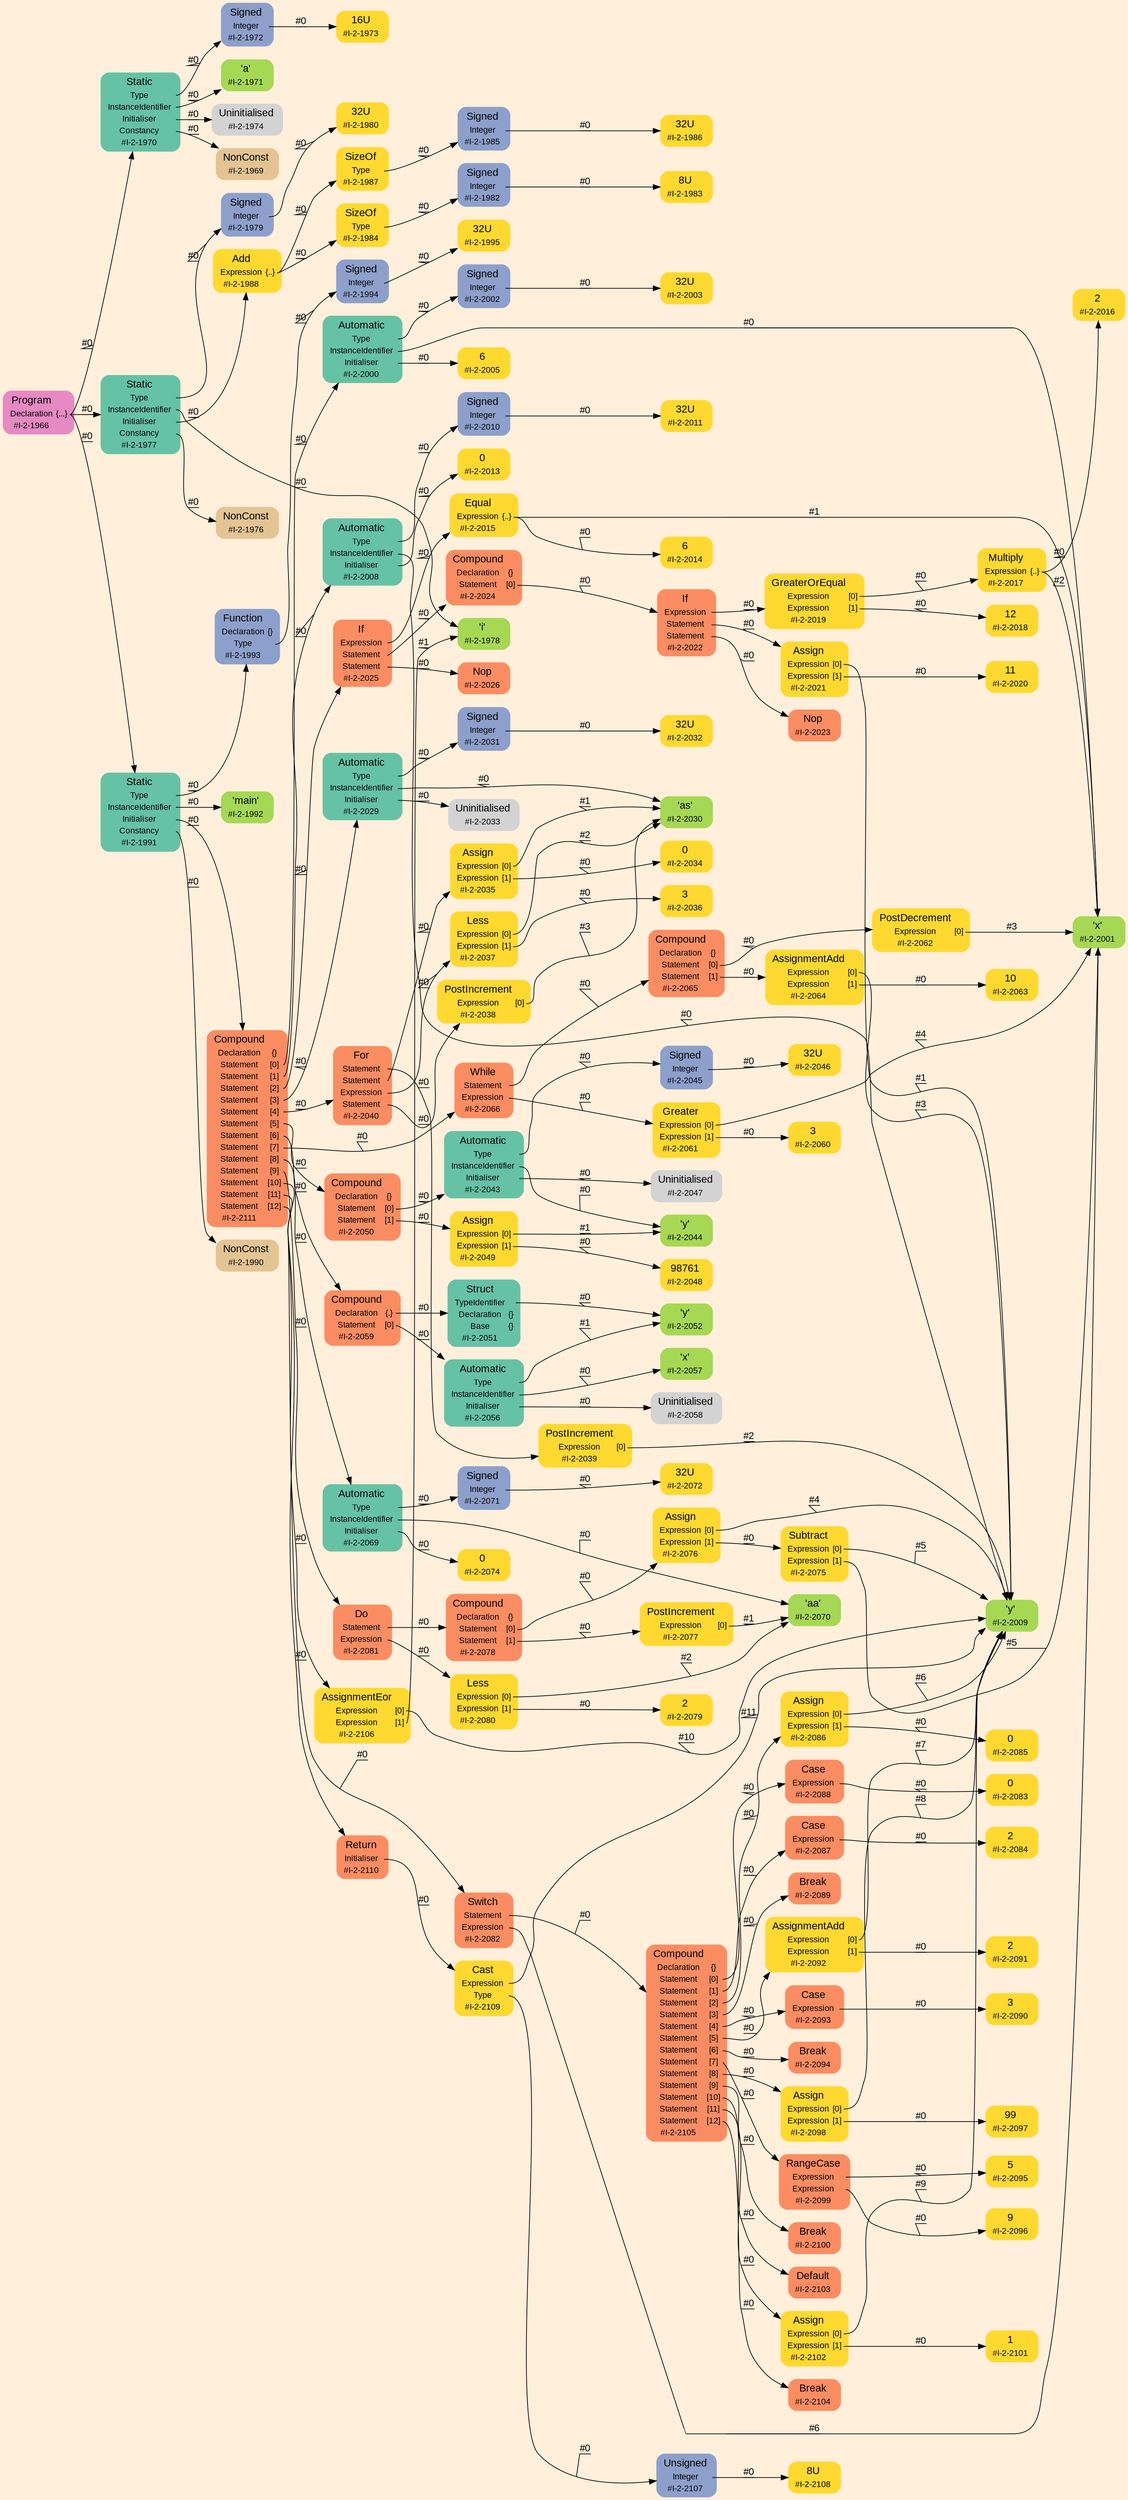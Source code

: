 digraph "" {
label = ""
labelloc = t
fontsize = "36"
graph [
    rankdir = "LR"
    ranksep = 0.3
    bgcolor = antiquewhite1
    color = black
    fontcolor = black
    fontname = "Arial"
];
node [
    fontname = "Arial"
];
edge [
    fontname = "Arial"
];


// -------------------- node figure --------------------
"#I-2-1966" [
    shape = "plaintext"
    fillcolor = "/set28/4"
    label = <<TABLE BORDER="0" CELLBORDER="0" CELLSPACING="0">
     <TR><TD><FONT POINT-SIZE="15.0">Program</FONT></TD><TD></TD></TR>
     <TR><TD>Declaration</TD><TD PORT="port0">{...}</TD></TR>
     <TR><TD>#I-2-1966</TD><TD PORT="port1"></TD></TR>
    </TABLE>>
    style = "rounded,filled"
    fontsize = "12"
];

"#I-2-1970" [
    shape = "plaintext"
    fillcolor = "/set28/1"
    label = <<TABLE BORDER="0" CELLBORDER="0" CELLSPACING="0">
     <TR><TD><FONT POINT-SIZE="15.0">Static</FONT></TD><TD></TD></TR>
     <TR><TD>Type</TD><TD PORT="port0"></TD></TR>
     <TR><TD>InstanceIdentifier</TD><TD PORT="port1"></TD></TR>
     <TR><TD>Initialiser</TD><TD PORT="port2"></TD></TR>
     <TR><TD>Constancy</TD><TD PORT="port3"></TD></TR>
     <TR><TD>#I-2-1970</TD><TD PORT="port4"></TD></TR>
    </TABLE>>
    style = "rounded,filled"
    fontsize = "12"
];

"#I-2-1972" [
    shape = "plaintext"
    fillcolor = "/set28/3"
    label = <<TABLE BORDER="0" CELLBORDER="0" CELLSPACING="0">
     <TR><TD><FONT POINT-SIZE="15.0">Signed</FONT></TD><TD></TD></TR>
     <TR><TD>Integer</TD><TD PORT="port0"></TD></TR>
     <TR><TD>#I-2-1972</TD><TD PORT="port1"></TD></TR>
    </TABLE>>
    style = "rounded,filled"
    fontsize = "12"
];

"#I-2-1973" [
    shape = "plaintext"
    fillcolor = "/set28/6"
    label = <<TABLE BORDER="0" CELLBORDER="0" CELLSPACING="0">
     <TR><TD><FONT POINT-SIZE="15.0">16U</FONT></TD><TD></TD></TR>
     <TR><TD>#I-2-1973</TD><TD PORT="port0"></TD></TR>
    </TABLE>>
    style = "rounded,filled"
    fontsize = "12"
];

"#I-2-1971" [
    shape = "plaintext"
    fillcolor = "/set28/5"
    label = <<TABLE BORDER="0" CELLBORDER="0" CELLSPACING="0">
     <TR><TD><FONT POINT-SIZE="15.0">'a'</FONT></TD><TD></TD></TR>
     <TR><TD>#I-2-1971</TD><TD PORT="port0"></TD></TR>
    </TABLE>>
    style = "rounded,filled"
    fontsize = "12"
];

"#I-2-1974" [
    shape = "plaintext"
    label = <<TABLE BORDER="0" CELLBORDER="0" CELLSPACING="0">
     <TR><TD><FONT POINT-SIZE="15.0">Uninitialised</FONT></TD><TD></TD></TR>
     <TR><TD>#I-2-1974</TD><TD PORT="port0"></TD></TR>
    </TABLE>>
    style = "rounded,filled"
    fontsize = "12"
];

"#I-2-1969" [
    shape = "plaintext"
    fillcolor = "/set28/7"
    label = <<TABLE BORDER="0" CELLBORDER="0" CELLSPACING="0">
     <TR><TD><FONT POINT-SIZE="15.0">NonConst</FONT></TD><TD></TD></TR>
     <TR><TD>#I-2-1969</TD><TD PORT="port0"></TD></TR>
    </TABLE>>
    style = "rounded,filled"
    fontsize = "12"
];

"#I-2-1977" [
    shape = "plaintext"
    fillcolor = "/set28/1"
    label = <<TABLE BORDER="0" CELLBORDER="0" CELLSPACING="0">
     <TR><TD><FONT POINT-SIZE="15.0">Static</FONT></TD><TD></TD></TR>
     <TR><TD>Type</TD><TD PORT="port0"></TD></TR>
     <TR><TD>InstanceIdentifier</TD><TD PORT="port1"></TD></TR>
     <TR><TD>Initialiser</TD><TD PORT="port2"></TD></TR>
     <TR><TD>Constancy</TD><TD PORT="port3"></TD></TR>
     <TR><TD>#I-2-1977</TD><TD PORT="port4"></TD></TR>
    </TABLE>>
    style = "rounded,filled"
    fontsize = "12"
];

"#I-2-1979" [
    shape = "plaintext"
    fillcolor = "/set28/3"
    label = <<TABLE BORDER="0" CELLBORDER="0" CELLSPACING="0">
     <TR><TD><FONT POINT-SIZE="15.0">Signed</FONT></TD><TD></TD></TR>
     <TR><TD>Integer</TD><TD PORT="port0"></TD></TR>
     <TR><TD>#I-2-1979</TD><TD PORT="port1"></TD></TR>
    </TABLE>>
    style = "rounded,filled"
    fontsize = "12"
];

"#I-2-1980" [
    shape = "plaintext"
    fillcolor = "/set28/6"
    label = <<TABLE BORDER="0" CELLBORDER="0" CELLSPACING="0">
     <TR><TD><FONT POINT-SIZE="15.0">32U</FONT></TD><TD></TD></TR>
     <TR><TD>#I-2-1980</TD><TD PORT="port0"></TD></TR>
    </TABLE>>
    style = "rounded,filled"
    fontsize = "12"
];

"#I-2-1978" [
    shape = "plaintext"
    fillcolor = "/set28/5"
    label = <<TABLE BORDER="0" CELLBORDER="0" CELLSPACING="0">
     <TR><TD><FONT POINT-SIZE="15.0">'i'</FONT></TD><TD></TD></TR>
     <TR><TD>#I-2-1978</TD><TD PORT="port0"></TD></TR>
    </TABLE>>
    style = "rounded,filled"
    fontsize = "12"
];

"#I-2-1988" [
    shape = "plaintext"
    fillcolor = "/set28/6"
    label = <<TABLE BORDER="0" CELLBORDER="0" CELLSPACING="0">
     <TR><TD><FONT POINT-SIZE="15.0">Add</FONT></TD><TD></TD></TR>
     <TR><TD>Expression</TD><TD PORT="port0">{..}</TD></TR>
     <TR><TD>#I-2-1988</TD><TD PORT="port1"></TD></TR>
    </TABLE>>
    style = "rounded,filled"
    fontsize = "12"
];

"#I-2-1984" [
    shape = "plaintext"
    fillcolor = "/set28/6"
    label = <<TABLE BORDER="0" CELLBORDER="0" CELLSPACING="0">
     <TR><TD><FONT POINT-SIZE="15.0">SizeOf</FONT></TD><TD></TD></TR>
     <TR><TD>Type</TD><TD PORT="port0"></TD></TR>
     <TR><TD>#I-2-1984</TD><TD PORT="port1"></TD></TR>
    </TABLE>>
    style = "rounded,filled"
    fontsize = "12"
];

"#I-2-1982" [
    shape = "plaintext"
    fillcolor = "/set28/3"
    label = <<TABLE BORDER="0" CELLBORDER="0" CELLSPACING="0">
     <TR><TD><FONT POINT-SIZE="15.0">Signed</FONT></TD><TD></TD></TR>
     <TR><TD>Integer</TD><TD PORT="port0"></TD></TR>
     <TR><TD>#I-2-1982</TD><TD PORT="port1"></TD></TR>
    </TABLE>>
    style = "rounded,filled"
    fontsize = "12"
];

"#I-2-1983" [
    shape = "plaintext"
    fillcolor = "/set28/6"
    label = <<TABLE BORDER="0" CELLBORDER="0" CELLSPACING="0">
     <TR><TD><FONT POINT-SIZE="15.0">8U</FONT></TD><TD></TD></TR>
     <TR><TD>#I-2-1983</TD><TD PORT="port0"></TD></TR>
    </TABLE>>
    style = "rounded,filled"
    fontsize = "12"
];

"#I-2-1987" [
    shape = "plaintext"
    fillcolor = "/set28/6"
    label = <<TABLE BORDER="0" CELLBORDER="0" CELLSPACING="0">
     <TR><TD><FONT POINT-SIZE="15.0">SizeOf</FONT></TD><TD></TD></TR>
     <TR><TD>Type</TD><TD PORT="port0"></TD></TR>
     <TR><TD>#I-2-1987</TD><TD PORT="port1"></TD></TR>
    </TABLE>>
    style = "rounded,filled"
    fontsize = "12"
];

"#I-2-1985" [
    shape = "plaintext"
    fillcolor = "/set28/3"
    label = <<TABLE BORDER="0" CELLBORDER="0" CELLSPACING="0">
     <TR><TD><FONT POINT-SIZE="15.0">Signed</FONT></TD><TD></TD></TR>
     <TR><TD>Integer</TD><TD PORT="port0"></TD></TR>
     <TR><TD>#I-2-1985</TD><TD PORT="port1"></TD></TR>
    </TABLE>>
    style = "rounded,filled"
    fontsize = "12"
];

"#I-2-1986" [
    shape = "plaintext"
    fillcolor = "/set28/6"
    label = <<TABLE BORDER="0" CELLBORDER="0" CELLSPACING="0">
     <TR><TD><FONT POINT-SIZE="15.0">32U</FONT></TD><TD></TD></TR>
     <TR><TD>#I-2-1986</TD><TD PORT="port0"></TD></TR>
    </TABLE>>
    style = "rounded,filled"
    fontsize = "12"
];

"#I-2-1976" [
    shape = "plaintext"
    fillcolor = "/set28/7"
    label = <<TABLE BORDER="0" CELLBORDER="0" CELLSPACING="0">
     <TR><TD><FONT POINT-SIZE="15.0">NonConst</FONT></TD><TD></TD></TR>
     <TR><TD>#I-2-1976</TD><TD PORT="port0"></TD></TR>
    </TABLE>>
    style = "rounded,filled"
    fontsize = "12"
];

"#I-2-1991" [
    shape = "plaintext"
    fillcolor = "/set28/1"
    label = <<TABLE BORDER="0" CELLBORDER="0" CELLSPACING="0">
     <TR><TD><FONT POINT-SIZE="15.0">Static</FONT></TD><TD></TD></TR>
     <TR><TD>Type</TD><TD PORT="port0"></TD></TR>
     <TR><TD>InstanceIdentifier</TD><TD PORT="port1"></TD></TR>
     <TR><TD>Initialiser</TD><TD PORT="port2"></TD></TR>
     <TR><TD>Constancy</TD><TD PORT="port3"></TD></TR>
     <TR><TD>#I-2-1991</TD><TD PORT="port4"></TD></TR>
    </TABLE>>
    style = "rounded,filled"
    fontsize = "12"
];

"#I-2-1993" [
    shape = "plaintext"
    fillcolor = "/set28/3"
    label = <<TABLE BORDER="0" CELLBORDER="0" CELLSPACING="0">
     <TR><TD><FONT POINT-SIZE="15.0">Function</FONT></TD><TD></TD></TR>
     <TR><TD>Declaration</TD><TD PORT="port0">{}</TD></TR>
     <TR><TD>Type</TD><TD PORT="port1"></TD></TR>
     <TR><TD>#I-2-1993</TD><TD PORT="port2"></TD></TR>
    </TABLE>>
    style = "rounded,filled"
    fontsize = "12"
];

"#I-2-1994" [
    shape = "plaintext"
    fillcolor = "/set28/3"
    label = <<TABLE BORDER="0" CELLBORDER="0" CELLSPACING="0">
     <TR><TD><FONT POINT-SIZE="15.0">Signed</FONT></TD><TD></TD></TR>
     <TR><TD>Integer</TD><TD PORT="port0"></TD></TR>
     <TR><TD>#I-2-1994</TD><TD PORT="port1"></TD></TR>
    </TABLE>>
    style = "rounded,filled"
    fontsize = "12"
];

"#I-2-1995" [
    shape = "plaintext"
    fillcolor = "/set28/6"
    label = <<TABLE BORDER="0" CELLBORDER="0" CELLSPACING="0">
     <TR><TD><FONT POINT-SIZE="15.0">32U</FONT></TD><TD></TD></TR>
     <TR><TD>#I-2-1995</TD><TD PORT="port0"></TD></TR>
    </TABLE>>
    style = "rounded,filled"
    fontsize = "12"
];

"#I-2-1992" [
    shape = "plaintext"
    fillcolor = "/set28/5"
    label = <<TABLE BORDER="0" CELLBORDER="0" CELLSPACING="0">
     <TR><TD><FONT POINT-SIZE="15.0">'main'</FONT></TD><TD></TD></TR>
     <TR><TD>#I-2-1992</TD><TD PORT="port0"></TD></TR>
    </TABLE>>
    style = "rounded,filled"
    fontsize = "12"
];

"#I-2-2111" [
    shape = "plaintext"
    fillcolor = "/set28/2"
    label = <<TABLE BORDER="0" CELLBORDER="0" CELLSPACING="0">
     <TR><TD><FONT POINT-SIZE="15.0">Compound</FONT></TD><TD></TD></TR>
     <TR><TD>Declaration</TD><TD PORT="port0">{}</TD></TR>
     <TR><TD>Statement</TD><TD PORT="port1">[0]</TD></TR>
     <TR><TD>Statement</TD><TD PORT="port2">[1]</TD></TR>
     <TR><TD>Statement</TD><TD PORT="port3">[2]</TD></TR>
     <TR><TD>Statement</TD><TD PORT="port4">[3]</TD></TR>
     <TR><TD>Statement</TD><TD PORT="port5">[4]</TD></TR>
     <TR><TD>Statement</TD><TD PORT="port6">[5]</TD></TR>
     <TR><TD>Statement</TD><TD PORT="port7">[6]</TD></TR>
     <TR><TD>Statement</TD><TD PORT="port8">[7]</TD></TR>
     <TR><TD>Statement</TD><TD PORT="port9">[8]</TD></TR>
     <TR><TD>Statement</TD><TD PORT="port10">[9]</TD></TR>
     <TR><TD>Statement</TD><TD PORT="port11">[10]</TD></TR>
     <TR><TD>Statement</TD><TD PORT="port12">[11]</TD></TR>
     <TR><TD>Statement</TD><TD PORT="port13">[12]</TD></TR>
     <TR><TD>#I-2-2111</TD><TD PORT="port14"></TD></TR>
    </TABLE>>
    style = "rounded,filled"
    fontsize = "12"
];

"#I-2-2000" [
    shape = "plaintext"
    fillcolor = "/set28/1"
    label = <<TABLE BORDER="0" CELLBORDER="0" CELLSPACING="0">
     <TR><TD><FONT POINT-SIZE="15.0">Automatic</FONT></TD><TD></TD></TR>
     <TR><TD>Type</TD><TD PORT="port0"></TD></TR>
     <TR><TD>InstanceIdentifier</TD><TD PORT="port1"></TD></TR>
     <TR><TD>Initialiser</TD><TD PORT="port2"></TD></TR>
     <TR><TD>#I-2-2000</TD><TD PORT="port3"></TD></TR>
    </TABLE>>
    style = "rounded,filled"
    fontsize = "12"
];

"#I-2-2002" [
    shape = "plaintext"
    fillcolor = "/set28/3"
    label = <<TABLE BORDER="0" CELLBORDER="0" CELLSPACING="0">
     <TR><TD><FONT POINT-SIZE="15.0">Signed</FONT></TD><TD></TD></TR>
     <TR><TD>Integer</TD><TD PORT="port0"></TD></TR>
     <TR><TD>#I-2-2002</TD><TD PORT="port1"></TD></TR>
    </TABLE>>
    style = "rounded,filled"
    fontsize = "12"
];

"#I-2-2003" [
    shape = "plaintext"
    fillcolor = "/set28/6"
    label = <<TABLE BORDER="0" CELLBORDER="0" CELLSPACING="0">
     <TR><TD><FONT POINT-SIZE="15.0">32U</FONT></TD><TD></TD></TR>
     <TR><TD>#I-2-2003</TD><TD PORT="port0"></TD></TR>
    </TABLE>>
    style = "rounded,filled"
    fontsize = "12"
];

"#I-2-2001" [
    shape = "plaintext"
    fillcolor = "/set28/5"
    label = <<TABLE BORDER="0" CELLBORDER="0" CELLSPACING="0">
     <TR><TD><FONT POINT-SIZE="15.0">'x'</FONT></TD><TD></TD></TR>
     <TR><TD>#I-2-2001</TD><TD PORT="port0"></TD></TR>
    </TABLE>>
    style = "rounded,filled"
    fontsize = "12"
];

"#I-2-2005" [
    shape = "plaintext"
    fillcolor = "/set28/6"
    label = <<TABLE BORDER="0" CELLBORDER="0" CELLSPACING="0">
     <TR><TD><FONT POINT-SIZE="15.0">6</FONT></TD><TD></TD></TR>
     <TR><TD>#I-2-2005</TD><TD PORT="port0"></TD></TR>
    </TABLE>>
    style = "rounded,filled"
    fontsize = "12"
];

"#I-2-2008" [
    shape = "plaintext"
    fillcolor = "/set28/1"
    label = <<TABLE BORDER="0" CELLBORDER="0" CELLSPACING="0">
     <TR><TD><FONT POINT-SIZE="15.0">Automatic</FONT></TD><TD></TD></TR>
     <TR><TD>Type</TD><TD PORT="port0"></TD></TR>
     <TR><TD>InstanceIdentifier</TD><TD PORT="port1"></TD></TR>
     <TR><TD>Initialiser</TD><TD PORT="port2"></TD></TR>
     <TR><TD>#I-2-2008</TD><TD PORT="port3"></TD></TR>
    </TABLE>>
    style = "rounded,filled"
    fontsize = "12"
];

"#I-2-2010" [
    shape = "plaintext"
    fillcolor = "/set28/3"
    label = <<TABLE BORDER="0" CELLBORDER="0" CELLSPACING="0">
     <TR><TD><FONT POINT-SIZE="15.0">Signed</FONT></TD><TD></TD></TR>
     <TR><TD>Integer</TD><TD PORT="port0"></TD></TR>
     <TR><TD>#I-2-2010</TD><TD PORT="port1"></TD></TR>
    </TABLE>>
    style = "rounded,filled"
    fontsize = "12"
];

"#I-2-2011" [
    shape = "plaintext"
    fillcolor = "/set28/6"
    label = <<TABLE BORDER="0" CELLBORDER="0" CELLSPACING="0">
     <TR><TD><FONT POINT-SIZE="15.0">32U</FONT></TD><TD></TD></TR>
     <TR><TD>#I-2-2011</TD><TD PORT="port0"></TD></TR>
    </TABLE>>
    style = "rounded,filled"
    fontsize = "12"
];

"#I-2-2009" [
    shape = "plaintext"
    fillcolor = "/set28/5"
    label = <<TABLE BORDER="0" CELLBORDER="0" CELLSPACING="0">
     <TR><TD><FONT POINT-SIZE="15.0">'y'</FONT></TD><TD></TD></TR>
     <TR><TD>#I-2-2009</TD><TD PORT="port0"></TD></TR>
    </TABLE>>
    style = "rounded,filled"
    fontsize = "12"
];

"#I-2-2013" [
    shape = "plaintext"
    fillcolor = "/set28/6"
    label = <<TABLE BORDER="0" CELLBORDER="0" CELLSPACING="0">
     <TR><TD><FONT POINT-SIZE="15.0">0</FONT></TD><TD></TD></TR>
     <TR><TD>#I-2-2013</TD><TD PORT="port0"></TD></TR>
    </TABLE>>
    style = "rounded,filled"
    fontsize = "12"
];

"#I-2-2025" [
    shape = "plaintext"
    fillcolor = "/set28/2"
    label = <<TABLE BORDER="0" CELLBORDER="0" CELLSPACING="0">
     <TR><TD><FONT POINT-SIZE="15.0">If</FONT></TD><TD></TD></TR>
     <TR><TD>Expression</TD><TD PORT="port0"></TD></TR>
     <TR><TD>Statement</TD><TD PORT="port1"></TD></TR>
     <TR><TD>Statement</TD><TD PORT="port2"></TD></TR>
     <TR><TD>#I-2-2025</TD><TD PORT="port3"></TD></TR>
    </TABLE>>
    style = "rounded,filled"
    fontsize = "12"
];

"#I-2-2015" [
    shape = "plaintext"
    fillcolor = "/set28/6"
    label = <<TABLE BORDER="0" CELLBORDER="0" CELLSPACING="0">
     <TR><TD><FONT POINT-SIZE="15.0">Equal</FONT></TD><TD></TD></TR>
     <TR><TD>Expression</TD><TD PORT="port0">{..}</TD></TR>
     <TR><TD>#I-2-2015</TD><TD PORT="port1"></TD></TR>
    </TABLE>>
    style = "rounded,filled"
    fontsize = "12"
];

"#I-2-2014" [
    shape = "plaintext"
    fillcolor = "/set28/6"
    label = <<TABLE BORDER="0" CELLBORDER="0" CELLSPACING="0">
     <TR><TD><FONT POINT-SIZE="15.0">6</FONT></TD><TD></TD></TR>
     <TR><TD>#I-2-2014</TD><TD PORT="port0"></TD></TR>
    </TABLE>>
    style = "rounded,filled"
    fontsize = "12"
];

"#I-2-2024" [
    shape = "plaintext"
    fillcolor = "/set28/2"
    label = <<TABLE BORDER="0" CELLBORDER="0" CELLSPACING="0">
     <TR><TD><FONT POINT-SIZE="15.0">Compound</FONT></TD><TD></TD></TR>
     <TR><TD>Declaration</TD><TD PORT="port0">{}</TD></TR>
     <TR><TD>Statement</TD><TD PORT="port1">[0]</TD></TR>
     <TR><TD>#I-2-2024</TD><TD PORT="port2"></TD></TR>
    </TABLE>>
    style = "rounded,filled"
    fontsize = "12"
];

"#I-2-2022" [
    shape = "plaintext"
    fillcolor = "/set28/2"
    label = <<TABLE BORDER="0" CELLBORDER="0" CELLSPACING="0">
     <TR><TD><FONT POINT-SIZE="15.0">If</FONT></TD><TD></TD></TR>
     <TR><TD>Expression</TD><TD PORT="port0"></TD></TR>
     <TR><TD>Statement</TD><TD PORT="port1"></TD></TR>
     <TR><TD>Statement</TD><TD PORT="port2"></TD></TR>
     <TR><TD>#I-2-2022</TD><TD PORT="port3"></TD></TR>
    </TABLE>>
    style = "rounded,filled"
    fontsize = "12"
];

"#I-2-2019" [
    shape = "plaintext"
    fillcolor = "/set28/6"
    label = <<TABLE BORDER="0" CELLBORDER="0" CELLSPACING="0">
     <TR><TD><FONT POINT-SIZE="15.0">GreaterOrEqual</FONT></TD><TD></TD></TR>
     <TR><TD>Expression</TD><TD PORT="port0">[0]</TD></TR>
     <TR><TD>Expression</TD><TD PORT="port1">[1]</TD></TR>
     <TR><TD>#I-2-2019</TD><TD PORT="port2"></TD></TR>
    </TABLE>>
    style = "rounded,filled"
    fontsize = "12"
];

"#I-2-2017" [
    shape = "plaintext"
    fillcolor = "/set28/6"
    label = <<TABLE BORDER="0" CELLBORDER="0" CELLSPACING="0">
     <TR><TD><FONT POINT-SIZE="15.0">Multiply</FONT></TD><TD></TD></TR>
     <TR><TD>Expression</TD><TD PORT="port0">{..}</TD></TR>
     <TR><TD>#I-2-2017</TD><TD PORT="port1"></TD></TR>
    </TABLE>>
    style = "rounded,filled"
    fontsize = "12"
];

"#I-2-2016" [
    shape = "plaintext"
    fillcolor = "/set28/6"
    label = <<TABLE BORDER="0" CELLBORDER="0" CELLSPACING="0">
     <TR><TD><FONT POINT-SIZE="15.0">2</FONT></TD><TD></TD></TR>
     <TR><TD>#I-2-2016</TD><TD PORT="port0"></TD></TR>
    </TABLE>>
    style = "rounded,filled"
    fontsize = "12"
];

"#I-2-2018" [
    shape = "plaintext"
    fillcolor = "/set28/6"
    label = <<TABLE BORDER="0" CELLBORDER="0" CELLSPACING="0">
     <TR><TD><FONT POINT-SIZE="15.0">12</FONT></TD><TD></TD></TR>
     <TR><TD>#I-2-2018</TD><TD PORT="port0"></TD></TR>
    </TABLE>>
    style = "rounded,filled"
    fontsize = "12"
];

"#I-2-2021" [
    shape = "plaintext"
    fillcolor = "/set28/6"
    label = <<TABLE BORDER="0" CELLBORDER="0" CELLSPACING="0">
     <TR><TD><FONT POINT-SIZE="15.0">Assign</FONT></TD><TD></TD></TR>
     <TR><TD>Expression</TD><TD PORT="port0">[0]</TD></TR>
     <TR><TD>Expression</TD><TD PORT="port1">[1]</TD></TR>
     <TR><TD>#I-2-2021</TD><TD PORT="port2"></TD></TR>
    </TABLE>>
    style = "rounded,filled"
    fontsize = "12"
];

"#I-2-2020" [
    shape = "plaintext"
    fillcolor = "/set28/6"
    label = <<TABLE BORDER="0" CELLBORDER="0" CELLSPACING="0">
     <TR><TD><FONT POINT-SIZE="15.0">11</FONT></TD><TD></TD></TR>
     <TR><TD>#I-2-2020</TD><TD PORT="port0"></TD></TR>
    </TABLE>>
    style = "rounded,filled"
    fontsize = "12"
];

"#I-2-2023" [
    shape = "plaintext"
    fillcolor = "/set28/2"
    label = <<TABLE BORDER="0" CELLBORDER="0" CELLSPACING="0">
     <TR><TD><FONT POINT-SIZE="15.0">Nop</FONT></TD><TD></TD></TR>
     <TR><TD>#I-2-2023</TD><TD PORT="port0"></TD></TR>
    </TABLE>>
    style = "rounded,filled"
    fontsize = "12"
];

"#I-2-2026" [
    shape = "plaintext"
    fillcolor = "/set28/2"
    label = <<TABLE BORDER="0" CELLBORDER="0" CELLSPACING="0">
     <TR><TD><FONT POINT-SIZE="15.0">Nop</FONT></TD><TD></TD></TR>
     <TR><TD>#I-2-2026</TD><TD PORT="port0"></TD></TR>
    </TABLE>>
    style = "rounded,filled"
    fontsize = "12"
];

"#I-2-2029" [
    shape = "plaintext"
    fillcolor = "/set28/1"
    label = <<TABLE BORDER="0" CELLBORDER="0" CELLSPACING="0">
     <TR><TD><FONT POINT-SIZE="15.0">Automatic</FONT></TD><TD></TD></TR>
     <TR><TD>Type</TD><TD PORT="port0"></TD></TR>
     <TR><TD>InstanceIdentifier</TD><TD PORT="port1"></TD></TR>
     <TR><TD>Initialiser</TD><TD PORT="port2"></TD></TR>
     <TR><TD>#I-2-2029</TD><TD PORT="port3"></TD></TR>
    </TABLE>>
    style = "rounded,filled"
    fontsize = "12"
];

"#I-2-2031" [
    shape = "plaintext"
    fillcolor = "/set28/3"
    label = <<TABLE BORDER="0" CELLBORDER="0" CELLSPACING="0">
     <TR><TD><FONT POINT-SIZE="15.0">Signed</FONT></TD><TD></TD></TR>
     <TR><TD>Integer</TD><TD PORT="port0"></TD></TR>
     <TR><TD>#I-2-2031</TD><TD PORT="port1"></TD></TR>
    </TABLE>>
    style = "rounded,filled"
    fontsize = "12"
];

"#I-2-2032" [
    shape = "plaintext"
    fillcolor = "/set28/6"
    label = <<TABLE BORDER="0" CELLBORDER="0" CELLSPACING="0">
     <TR><TD><FONT POINT-SIZE="15.0">32U</FONT></TD><TD></TD></TR>
     <TR><TD>#I-2-2032</TD><TD PORT="port0"></TD></TR>
    </TABLE>>
    style = "rounded,filled"
    fontsize = "12"
];

"#I-2-2030" [
    shape = "plaintext"
    fillcolor = "/set28/5"
    label = <<TABLE BORDER="0" CELLBORDER="0" CELLSPACING="0">
     <TR><TD><FONT POINT-SIZE="15.0">'as'</FONT></TD><TD></TD></TR>
     <TR><TD>#I-2-2030</TD><TD PORT="port0"></TD></TR>
    </TABLE>>
    style = "rounded,filled"
    fontsize = "12"
];

"#I-2-2033" [
    shape = "plaintext"
    label = <<TABLE BORDER="0" CELLBORDER="0" CELLSPACING="0">
     <TR><TD><FONT POINT-SIZE="15.0">Uninitialised</FONT></TD><TD></TD></TR>
     <TR><TD>#I-2-2033</TD><TD PORT="port0"></TD></TR>
    </TABLE>>
    style = "rounded,filled"
    fontsize = "12"
];

"#I-2-2040" [
    shape = "plaintext"
    fillcolor = "/set28/2"
    label = <<TABLE BORDER="0" CELLBORDER="0" CELLSPACING="0">
     <TR><TD><FONT POINT-SIZE="15.0">For</FONT></TD><TD></TD></TR>
     <TR><TD>Statement</TD><TD PORT="port0"></TD></TR>
     <TR><TD>Statement</TD><TD PORT="port1"></TD></TR>
     <TR><TD>Expression</TD><TD PORT="port2"></TD></TR>
     <TR><TD>Statement</TD><TD PORT="port3"></TD></TR>
     <TR><TD>#I-2-2040</TD><TD PORT="port4"></TD></TR>
    </TABLE>>
    style = "rounded,filled"
    fontsize = "12"
];

"#I-2-2039" [
    shape = "plaintext"
    fillcolor = "/set28/6"
    label = <<TABLE BORDER="0" CELLBORDER="0" CELLSPACING="0">
     <TR><TD><FONT POINT-SIZE="15.0">PostIncrement</FONT></TD><TD></TD></TR>
     <TR><TD>Expression</TD><TD PORT="port0">[0]</TD></TR>
     <TR><TD>#I-2-2039</TD><TD PORT="port1"></TD></TR>
    </TABLE>>
    style = "rounded,filled"
    fontsize = "12"
];

"#I-2-2035" [
    shape = "plaintext"
    fillcolor = "/set28/6"
    label = <<TABLE BORDER="0" CELLBORDER="0" CELLSPACING="0">
     <TR><TD><FONT POINT-SIZE="15.0">Assign</FONT></TD><TD></TD></TR>
     <TR><TD>Expression</TD><TD PORT="port0">[0]</TD></TR>
     <TR><TD>Expression</TD><TD PORT="port1">[1]</TD></TR>
     <TR><TD>#I-2-2035</TD><TD PORT="port2"></TD></TR>
    </TABLE>>
    style = "rounded,filled"
    fontsize = "12"
];

"#I-2-2034" [
    shape = "plaintext"
    fillcolor = "/set28/6"
    label = <<TABLE BORDER="0" CELLBORDER="0" CELLSPACING="0">
     <TR><TD><FONT POINT-SIZE="15.0">0</FONT></TD><TD></TD></TR>
     <TR><TD>#I-2-2034</TD><TD PORT="port0"></TD></TR>
    </TABLE>>
    style = "rounded,filled"
    fontsize = "12"
];

"#I-2-2037" [
    shape = "plaintext"
    fillcolor = "/set28/6"
    label = <<TABLE BORDER="0" CELLBORDER="0" CELLSPACING="0">
     <TR><TD><FONT POINT-SIZE="15.0">Less</FONT></TD><TD></TD></TR>
     <TR><TD>Expression</TD><TD PORT="port0">[0]</TD></TR>
     <TR><TD>Expression</TD><TD PORT="port1">[1]</TD></TR>
     <TR><TD>#I-2-2037</TD><TD PORT="port2"></TD></TR>
    </TABLE>>
    style = "rounded,filled"
    fontsize = "12"
];

"#I-2-2036" [
    shape = "plaintext"
    fillcolor = "/set28/6"
    label = <<TABLE BORDER="0" CELLBORDER="0" CELLSPACING="0">
     <TR><TD><FONT POINT-SIZE="15.0">3</FONT></TD><TD></TD></TR>
     <TR><TD>#I-2-2036</TD><TD PORT="port0"></TD></TR>
    </TABLE>>
    style = "rounded,filled"
    fontsize = "12"
];

"#I-2-2038" [
    shape = "plaintext"
    fillcolor = "/set28/6"
    label = <<TABLE BORDER="0" CELLBORDER="0" CELLSPACING="0">
     <TR><TD><FONT POINT-SIZE="15.0">PostIncrement</FONT></TD><TD></TD></TR>
     <TR><TD>Expression</TD><TD PORT="port0">[0]</TD></TR>
     <TR><TD>#I-2-2038</TD><TD PORT="port1"></TD></TR>
    </TABLE>>
    style = "rounded,filled"
    fontsize = "12"
];

"#I-2-2050" [
    shape = "plaintext"
    fillcolor = "/set28/2"
    label = <<TABLE BORDER="0" CELLBORDER="0" CELLSPACING="0">
     <TR><TD><FONT POINT-SIZE="15.0">Compound</FONT></TD><TD></TD></TR>
     <TR><TD>Declaration</TD><TD PORT="port0">{}</TD></TR>
     <TR><TD>Statement</TD><TD PORT="port1">[0]</TD></TR>
     <TR><TD>Statement</TD><TD PORT="port2">[1]</TD></TR>
     <TR><TD>#I-2-2050</TD><TD PORT="port3"></TD></TR>
    </TABLE>>
    style = "rounded,filled"
    fontsize = "12"
];

"#I-2-2043" [
    shape = "plaintext"
    fillcolor = "/set28/1"
    label = <<TABLE BORDER="0" CELLBORDER="0" CELLSPACING="0">
     <TR><TD><FONT POINT-SIZE="15.0">Automatic</FONT></TD><TD></TD></TR>
     <TR><TD>Type</TD><TD PORT="port0"></TD></TR>
     <TR><TD>InstanceIdentifier</TD><TD PORT="port1"></TD></TR>
     <TR><TD>Initialiser</TD><TD PORT="port2"></TD></TR>
     <TR><TD>#I-2-2043</TD><TD PORT="port3"></TD></TR>
    </TABLE>>
    style = "rounded,filled"
    fontsize = "12"
];

"#I-2-2045" [
    shape = "plaintext"
    fillcolor = "/set28/3"
    label = <<TABLE BORDER="0" CELLBORDER="0" CELLSPACING="0">
     <TR><TD><FONT POINT-SIZE="15.0">Signed</FONT></TD><TD></TD></TR>
     <TR><TD>Integer</TD><TD PORT="port0"></TD></TR>
     <TR><TD>#I-2-2045</TD><TD PORT="port1"></TD></TR>
    </TABLE>>
    style = "rounded,filled"
    fontsize = "12"
];

"#I-2-2046" [
    shape = "plaintext"
    fillcolor = "/set28/6"
    label = <<TABLE BORDER="0" CELLBORDER="0" CELLSPACING="0">
     <TR><TD><FONT POINT-SIZE="15.0">32U</FONT></TD><TD></TD></TR>
     <TR><TD>#I-2-2046</TD><TD PORT="port0"></TD></TR>
    </TABLE>>
    style = "rounded,filled"
    fontsize = "12"
];

"#I-2-2044" [
    shape = "plaintext"
    fillcolor = "/set28/5"
    label = <<TABLE BORDER="0" CELLBORDER="0" CELLSPACING="0">
     <TR><TD><FONT POINT-SIZE="15.0">'y'</FONT></TD><TD></TD></TR>
     <TR><TD>#I-2-2044</TD><TD PORT="port0"></TD></TR>
    </TABLE>>
    style = "rounded,filled"
    fontsize = "12"
];

"#I-2-2047" [
    shape = "plaintext"
    label = <<TABLE BORDER="0" CELLBORDER="0" CELLSPACING="0">
     <TR><TD><FONT POINT-SIZE="15.0">Uninitialised</FONT></TD><TD></TD></TR>
     <TR><TD>#I-2-2047</TD><TD PORT="port0"></TD></TR>
    </TABLE>>
    style = "rounded,filled"
    fontsize = "12"
];

"#I-2-2049" [
    shape = "plaintext"
    fillcolor = "/set28/6"
    label = <<TABLE BORDER="0" CELLBORDER="0" CELLSPACING="0">
     <TR><TD><FONT POINT-SIZE="15.0">Assign</FONT></TD><TD></TD></TR>
     <TR><TD>Expression</TD><TD PORT="port0">[0]</TD></TR>
     <TR><TD>Expression</TD><TD PORT="port1">[1]</TD></TR>
     <TR><TD>#I-2-2049</TD><TD PORT="port2"></TD></TR>
    </TABLE>>
    style = "rounded,filled"
    fontsize = "12"
];

"#I-2-2048" [
    shape = "plaintext"
    fillcolor = "/set28/6"
    label = <<TABLE BORDER="0" CELLBORDER="0" CELLSPACING="0">
     <TR><TD><FONT POINT-SIZE="15.0">98761</FONT></TD><TD></TD></TR>
     <TR><TD>#I-2-2048</TD><TD PORT="port0"></TD></TR>
    </TABLE>>
    style = "rounded,filled"
    fontsize = "12"
];

"#I-2-2059" [
    shape = "plaintext"
    fillcolor = "/set28/2"
    label = <<TABLE BORDER="0" CELLBORDER="0" CELLSPACING="0">
     <TR><TD><FONT POINT-SIZE="15.0">Compound</FONT></TD><TD></TD></TR>
     <TR><TD>Declaration</TD><TD PORT="port0">{.}</TD></TR>
     <TR><TD>Statement</TD><TD PORT="port1">[0]</TD></TR>
     <TR><TD>#I-2-2059</TD><TD PORT="port2"></TD></TR>
    </TABLE>>
    style = "rounded,filled"
    fontsize = "12"
];

"#I-2-2051" [
    shape = "plaintext"
    fillcolor = "/set28/1"
    label = <<TABLE BORDER="0" CELLBORDER="0" CELLSPACING="0">
     <TR><TD><FONT POINT-SIZE="15.0">Struct</FONT></TD><TD></TD></TR>
     <TR><TD>TypeIdentifier</TD><TD PORT="port0"></TD></TR>
     <TR><TD>Declaration</TD><TD PORT="port1">{}</TD></TR>
     <TR><TD>Base</TD><TD PORT="port2">{}</TD></TR>
     <TR><TD>#I-2-2051</TD><TD PORT="port3"></TD></TR>
    </TABLE>>
    style = "rounded,filled"
    fontsize = "12"
];

"#I-2-2052" [
    shape = "plaintext"
    fillcolor = "/set28/5"
    label = <<TABLE BORDER="0" CELLBORDER="0" CELLSPACING="0">
     <TR><TD><FONT POINT-SIZE="15.0">'y'</FONT></TD><TD></TD></TR>
     <TR><TD>#I-2-2052</TD><TD PORT="port0"></TD></TR>
    </TABLE>>
    style = "rounded,filled"
    fontsize = "12"
];

"#I-2-2056" [
    shape = "plaintext"
    fillcolor = "/set28/1"
    label = <<TABLE BORDER="0" CELLBORDER="0" CELLSPACING="0">
     <TR><TD><FONT POINT-SIZE="15.0">Automatic</FONT></TD><TD></TD></TR>
     <TR><TD>Type</TD><TD PORT="port0"></TD></TR>
     <TR><TD>InstanceIdentifier</TD><TD PORT="port1"></TD></TR>
     <TR><TD>Initialiser</TD><TD PORT="port2"></TD></TR>
     <TR><TD>#I-2-2056</TD><TD PORT="port3"></TD></TR>
    </TABLE>>
    style = "rounded,filled"
    fontsize = "12"
];

"#I-2-2057" [
    shape = "plaintext"
    fillcolor = "/set28/5"
    label = <<TABLE BORDER="0" CELLBORDER="0" CELLSPACING="0">
     <TR><TD><FONT POINT-SIZE="15.0">'x'</FONT></TD><TD></TD></TR>
     <TR><TD>#I-2-2057</TD><TD PORT="port0"></TD></TR>
    </TABLE>>
    style = "rounded,filled"
    fontsize = "12"
];

"#I-2-2058" [
    shape = "plaintext"
    label = <<TABLE BORDER="0" CELLBORDER="0" CELLSPACING="0">
     <TR><TD><FONT POINT-SIZE="15.0">Uninitialised</FONT></TD><TD></TD></TR>
     <TR><TD>#I-2-2058</TD><TD PORT="port0"></TD></TR>
    </TABLE>>
    style = "rounded,filled"
    fontsize = "12"
];

"#I-2-2066" [
    shape = "plaintext"
    fillcolor = "/set28/2"
    label = <<TABLE BORDER="0" CELLBORDER="0" CELLSPACING="0">
     <TR><TD><FONT POINT-SIZE="15.0">While</FONT></TD><TD></TD></TR>
     <TR><TD>Statement</TD><TD PORT="port0"></TD></TR>
     <TR><TD>Expression</TD><TD PORT="port1"></TD></TR>
     <TR><TD>#I-2-2066</TD><TD PORT="port2"></TD></TR>
    </TABLE>>
    style = "rounded,filled"
    fontsize = "12"
];

"#I-2-2065" [
    shape = "plaintext"
    fillcolor = "/set28/2"
    label = <<TABLE BORDER="0" CELLBORDER="0" CELLSPACING="0">
     <TR><TD><FONT POINT-SIZE="15.0">Compound</FONT></TD><TD></TD></TR>
     <TR><TD>Declaration</TD><TD PORT="port0">{}</TD></TR>
     <TR><TD>Statement</TD><TD PORT="port1">[0]</TD></TR>
     <TR><TD>Statement</TD><TD PORT="port2">[1]</TD></TR>
     <TR><TD>#I-2-2065</TD><TD PORT="port3"></TD></TR>
    </TABLE>>
    style = "rounded,filled"
    fontsize = "12"
];

"#I-2-2062" [
    shape = "plaintext"
    fillcolor = "/set28/6"
    label = <<TABLE BORDER="0" CELLBORDER="0" CELLSPACING="0">
     <TR><TD><FONT POINT-SIZE="15.0">PostDecrement</FONT></TD><TD></TD></TR>
     <TR><TD>Expression</TD><TD PORT="port0">[0]</TD></TR>
     <TR><TD>#I-2-2062</TD><TD PORT="port1"></TD></TR>
    </TABLE>>
    style = "rounded,filled"
    fontsize = "12"
];

"#I-2-2064" [
    shape = "plaintext"
    fillcolor = "/set28/6"
    label = <<TABLE BORDER="0" CELLBORDER="0" CELLSPACING="0">
     <TR><TD><FONT POINT-SIZE="15.0">AssignmentAdd</FONT></TD><TD></TD></TR>
     <TR><TD>Expression</TD><TD PORT="port0">[0]</TD></TR>
     <TR><TD>Expression</TD><TD PORT="port1">[1]</TD></TR>
     <TR><TD>#I-2-2064</TD><TD PORT="port2"></TD></TR>
    </TABLE>>
    style = "rounded,filled"
    fontsize = "12"
];

"#I-2-2063" [
    shape = "plaintext"
    fillcolor = "/set28/6"
    label = <<TABLE BORDER="0" CELLBORDER="0" CELLSPACING="0">
     <TR><TD><FONT POINT-SIZE="15.0">10</FONT></TD><TD></TD></TR>
     <TR><TD>#I-2-2063</TD><TD PORT="port0"></TD></TR>
    </TABLE>>
    style = "rounded,filled"
    fontsize = "12"
];

"#I-2-2061" [
    shape = "plaintext"
    fillcolor = "/set28/6"
    label = <<TABLE BORDER="0" CELLBORDER="0" CELLSPACING="0">
     <TR><TD><FONT POINT-SIZE="15.0">Greater</FONT></TD><TD></TD></TR>
     <TR><TD>Expression</TD><TD PORT="port0">[0]</TD></TR>
     <TR><TD>Expression</TD><TD PORT="port1">[1]</TD></TR>
     <TR><TD>#I-2-2061</TD><TD PORT="port2"></TD></TR>
    </TABLE>>
    style = "rounded,filled"
    fontsize = "12"
];

"#I-2-2060" [
    shape = "plaintext"
    fillcolor = "/set28/6"
    label = <<TABLE BORDER="0" CELLBORDER="0" CELLSPACING="0">
     <TR><TD><FONT POINT-SIZE="15.0">3</FONT></TD><TD></TD></TR>
     <TR><TD>#I-2-2060</TD><TD PORT="port0"></TD></TR>
    </TABLE>>
    style = "rounded,filled"
    fontsize = "12"
];

"#I-2-2069" [
    shape = "plaintext"
    fillcolor = "/set28/1"
    label = <<TABLE BORDER="0" CELLBORDER="0" CELLSPACING="0">
     <TR><TD><FONT POINT-SIZE="15.0">Automatic</FONT></TD><TD></TD></TR>
     <TR><TD>Type</TD><TD PORT="port0"></TD></TR>
     <TR><TD>InstanceIdentifier</TD><TD PORT="port1"></TD></TR>
     <TR><TD>Initialiser</TD><TD PORT="port2"></TD></TR>
     <TR><TD>#I-2-2069</TD><TD PORT="port3"></TD></TR>
    </TABLE>>
    style = "rounded,filled"
    fontsize = "12"
];

"#I-2-2071" [
    shape = "plaintext"
    fillcolor = "/set28/3"
    label = <<TABLE BORDER="0" CELLBORDER="0" CELLSPACING="0">
     <TR><TD><FONT POINT-SIZE="15.0">Signed</FONT></TD><TD></TD></TR>
     <TR><TD>Integer</TD><TD PORT="port0"></TD></TR>
     <TR><TD>#I-2-2071</TD><TD PORT="port1"></TD></TR>
    </TABLE>>
    style = "rounded,filled"
    fontsize = "12"
];

"#I-2-2072" [
    shape = "plaintext"
    fillcolor = "/set28/6"
    label = <<TABLE BORDER="0" CELLBORDER="0" CELLSPACING="0">
     <TR><TD><FONT POINT-SIZE="15.0">32U</FONT></TD><TD></TD></TR>
     <TR><TD>#I-2-2072</TD><TD PORT="port0"></TD></TR>
    </TABLE>>
    style = "rounded,filled"
    fontsize = "12"
];

"#I-2-2070" [
    shape = "plaintext"
    fillcolor = "/set28/5"
    label = <<TABLE BORDER="0" CELLBORDER="0" CELLSPACING="0">
     <TR><TD><FONT POINT-SIZE="15.0">'aa'</FONT></TD><TD></TD></TR>
     <TR><TD>#I-2-2070</TD><TD PORT="port0"></TD></TR>
    </TABLE>>
    style = "rounded,filled"
    fontsize = "12"
];

"#I-2-2074" [
    shape = "plaintext"
    fillcolor = "/set28/6"
    label = <<TABLE BORDER="0" CELLBORDER="0" CELLSPACING="0">
     <TR><TD><FONT POINT-SIZE="15.0">0</FONT></TD><TD></TD></TR>
     <TR><TD>#I-2-2074</TD><TD PORT="port0"></TD></TR>
    </TABLE>>
    style = "rounded,filled"
    fontsize = "12"
];

"#I-2-2081" [
    shape = "plaintext"
    fillcolor = "/set28/2"
    label = <<TABLE BORDER="0" CELLBORDER="0" CELLSPACING="0">
     <TR><TD><FONT POINT-SIZE="15.0">Do</FONT></TD><TD></TD></TR>
     <TR><TD>Statement</TD><TD PORT="port0"></TD></TR>
     <TR><TD>Expression</TD><TD PORT="port1"></TD></TR>
     <TR><TD>#I-2-2081</TD><TD PORT="port2"></TD></TR>
    </TABLE>>
    style = "rounded,filled"
    fontsize = "12"
];

"#I-2-2078" [
    shape = "plaintext"
    fillcolor = "/set28/2"
    label = <<TABLE BORDER="0" CELLBORDER="0" CELLSPACING="0">
     <TR><TD><FONT POINT-SIZE="15.0">Compound</FONT></TD><TD></TD></TR>
     <TR><TD>Declaration</TD><TD PORT="port0">{}</TD></TR>
     <TR><TD>Statement</TD><TD PORT="port1">[0]</TD></TR>
     <TR><TD>Statement</TD><TD PORT="port2">[1]</TD></TR>
     <TR><TD>#I-2-2078</TD><TD PORT="port3"></TD></TR>
    </TABLE>>
    style = "rounded,filled"
    fontsize = "12"
];

"#I-2-2076" [
    shape = "plaintext"
    fillcolor = "/set28/6"
    label = <<TABLE BORDER="0" CELLBORDER="0" CELLSPACING="0">
     <TR><TD><FONT POINT-SIZE="15.0">Assign</FONT></TD><TD></TD></TR>
     <TR><TD>Expression</TD><TD PORT="port0">[0]</TD></TR>
     <TR><TD>Expression</TD><TD PORT="port1">[1]</TD></TR>
     <TR><TD>#I-2-2076</TD><TD PORT="port2"></TD></TR>
    </TABLE>>
    style = "rounded,filled"
    fontsize = "12"
];

"#I-2-2075" [
    shape = "plaintext"
    fillcolor = "/set28/6"
    label = <<TABLE BORDER="0" CELLBORDER="0" CELLSPACING="0">
     <TR><TD><FONT POINT-SIZE="15.0">Subtract</FONT></TD><TD></TD></TR>
     <TR><TD>Expression</TD><TD PORT="port0">[0]</TD></TR>
     <TR><TD>Expression</TD><TD PORT="port1">[1]</TD></TR>
     <TR><TD>#I-2-2075</TD><TD PORT="port2"></TD></TR>
    </TABLE>>
    style = "rounded,filled"
    fontsize = "12"
];

"#I-2-2077" [
    shape = "plaintext"
    fillcolor = "/set28/6"
    label = <<TABLE BORDER="0" CELLBORDER="0" CELLSPACING="0">
     <TR><TD><FONT POINT-SIZE="15.0">PostIncrement</FONT></TD><TD></TD></TR>
     <TR><TD>Expression</TD><TD PORT="port0">[0]</TD></TR>
     <TR><TD>#I-2-2077</TD><TD PORT="port1"></TD></TR>
    </TABLE>>
    style = "rounded,filled"
    fontsize = "12"
];

"#I-2-2080" [
    shape = "plaintext"
    fillcolor = "/set28/6"
    label = <<TABLE BORDER="0" CELLBORDER="0" CELLSPACING="0">
     <TR><TD><FONT POINT-SIZE="15.0">Less</FONT></TD><TD></TD></TR>
     <TR><TD>Expression</TD><TD PORT="port0">[0]</TD></TR>
     <TR><TD>Expression</TD><TD PORT="port1">[1]</TD></TR>
     <TR><TD>#I-2-2080</TD><TD PORT="port2"></TD></TR>
    </TABLE>>
    style = "rounded,filled"
    fontsize = "12"
];

"#I-2-2079" [
    shape = "plaintext"
    fillcolor = "/set28/6"
    label = <<TABLE BORDER="0" CELLBORDER="0" CELLSPACING="0">
     <TR><TD><FONT POINT-SIZE="15.0">2</FONT></TD><TD></TD></TR>
     <TR><TD>#I-2-2079</TD><TD PORT="port0"></TD></TR>
    </TABLE>>
    style = "rounded,filled"
    fontsize = "12"
];

"#I-2-2082" [
    shape = "plaintext"
    fillcolor = "/set28/2"
    label = <<TABLE BORDER="0" CELLBORDER="0" CELLSPACING="0">
     <TR><TD><FONT POINT-SIZE="15.0">Switch</FONT></TD><TD></TD></TR>
     <TR><TD>Statement</TD><TD PORT="port0"></TD></TR>
     <TR><TD>Expression</TD><TD PORT="port1"></TD></TR>
     <TR><TD>#I-2-2082</TD><TD PORT="port2"></TD></TR>
    </TABLE>>
    style = "rounded,filled"
    fontsize = "12"
];

"#I-2-2105" [
    shape = "plaintext"
    fillcolor = "/set28/2"
    label = <<TABLE BORDER="0" CELLBORDER="0" CELLSPACING="0">
     <TR><TD><FONT POINT-SIZE="15.0">Compound</FONT></TD><TD></TD></TR>
     <TR><TD>Declaration</TD><TD PORT="port0">{}</TD></TR>
     <TR><TD>Statement</TD><TD PORT="port1">[0]</TD></TR>
     <TR><TD>Statement</TD><TD PORT="port2">[1]</TD></TR>
     <TR><TD>Statement</TD><TD PORT="port3">[2]</TD></TR>
     <TR><TD>Statement</TD><TD PORT="port4">[3]</TD></TR>
     <TR><TD>Statement</TD><TD PORT="port5">[4]</TD></TR>
     <TR><TD>Statement</TD><TD PORT="port6">[5]</TD></TR>
     <TR><TD>Statement</TD><TD PORT="port7">[6]</TD></TR>
     <TR><TD>Statement</TD><TD PORT="port8">[7]</TD></TR>
     <TR><TD>Statement</TD><TD PORT="port9">[8]</TD></TR>
     <TR><TD>Statement</TD><TD PORT="port10">[9]</TD></TR>
     <TR><TD>Statement</TD><TD PORT="port11">[10]</TD></TR>
     <TR><TD>Statement</TD><TD PORT="port12">[11]</TD></TR>
     <TR><TD>Statement</TD><TD PORT="port13">[12]</TD></TR>
     <TR><TD>#I-2-2105</TD><TD PORT="port14"></TD></TR>
    </TABLE>>
    style = "rounded,filled"
    fontsize = "12"
];

"#I-2-2088" [
    shape = "plaintext"
    fillcolor = "/set28/2"
    label = <<TABLE BORDER="0" CELLBORDER="0" CELLSPACING="0">
     <TR><TD><FONT POINT-SIZE="15.0">Case</FONT></TD><TD></TD></TR>
     <TR><TD>Expression</TD><TD PORT="port0"></TD></TR>
     <TR><TD>#I-2-2088</TD><TD PORT="port1"></TD></TR>
    </TABLE>>
    style = "rounded,filled"
    fontsize = "12"
];

"#I-2-2083" [
    shape = "plaintext"
    fillcolor = "/set28/6"
    label = <<TABLE BORDER="0" CELLBORDER="0" CELLSPACING="0">
     <TR><TD><FONT POINT-SIZE="15.0">0</FONT></TD><TD></TD></TR>
     <TR><TD>#I-2-2083</TD><TD PORT="port0"></TD></TR>
    </TABLE>>
    style = "rounded,filled"
    fontsize = "12"
];

"#I-2-2087" [
    shape = "plaintext"
    fillcolor = "/set28/2"
    label = <<TABLE BORDER="0" CELLBORDER="0" CELLSPACING="0">
     <TR><TD><FONT POINT-SIZE="15.0">Case</FONT></TD><TD></TD></TR>
     <TR><TD>Expression</TD><TD PORT="port0"></TD></TR>
     <TR><TD>#I-2-2087</TD><TD PORT="port1"></TD></TR>
    </TABLE>>
    style = "rounded,filled"
    fontsize = "12"
];

"#I-2-2084" [
    shape = "plaintext"
    fillcolor = "/set28/6"
    label = <<TABLE BORDER="0" CELLBORDER="0" CELLSPACING="0">
     <TR><TD><FONT POINT-SIZE="15.0">2</FONT></TD><TD></TD></TR>
     <TR><TD>#I-2-2084</TD><TD PORT="port0"></TD></TR>
    </TABLE>>
    style = "rounded,filled"
    fontsize = "12"
];

"#I-2-2086" [
    shape = "plaintext"
    fillcolor = "/set28/6"
    label = <<TABLE BORDER="0" CELLBORDER="0" CELLSPACING="0">
     <TR><TD><FONT POINT-SIZE="15.0">Assign</FONT></TD><TD></TD></TR>
     <TR><TD>Expression</TD><TD PORT="port0">[0]</TD></TR>
     <TR><TD>Expression</TD><TD PORT="port1">[1]</TD></TR>
     <TR><TD>#I-2-2086</TD><TD PORT="port2"></TD></TR>
    </TABLE>>
    style = "rounded,filled"
    fontsize = "12"
];

"#I-2-2085" [
    shape = "plaintext"
    fillcolor = "/set28/6"
    label = <<TABLE BORDER="0" CELLBORDER="0" CELLSPACING="0">
     <TR><TD><FONT POINT-SIZE="15.0">0</FONT></TD><TD></TD></TR>
     <TR><TD>#I-2-2085</TD><TD PORT="port0"></TD></TR>
    </TABLE>>
    style = "rounded,filled"
    fontsize = "12"
];

"#I-2-2089" [
    shape = "plaintext"
    fillcolor = "/set28/2"
    label = <<TABLE BORDER="0" CELLBORDER="0" CELLSPACING="0">
     <TR><TD><FONT POINT-SIZE="15.0">Break</FONT></TD><TD></TD></TR>
     <TR><TD>#I-2-2089</TD><TD PORT="port0"></TD></TR>
    </TABLE>>
    style = "rounded,filled"
    fontsize = "12"
];

"#I-2-2093" [
    shape = "plaintext"
    fillcolor = "/set28/2"
    label = <<TABLE BORDER="0" CELLBORDER="0" CELLSPACING="0">
     <TR><TD><FONT POINT-SIZE="15.0">Case</FONT></TD><TD></TD></TR>
     <TR><TD>Expression</TD><TD PORT="port0"></TD></TR>
     <TR><TD>#I-2-2093</TD><TD PORT="port1"></TD></TR>
    </TABLE>>
    style = "rounded,filled"
    fontsize = "12"
];

"#I-2-2090" [
    shape = "plaintext"
    fillcolor = "/set28/6"
    label = <<TABLE BORDER="0" CELLBORDER="0" CELLSPACING="0">
     <TR><TD><FONT POINT-SIZE="15.0">3</FONT></TD><TD></TD></TR>
     <TR><TD>#I-2-2090</TD><TD PORT="port0"></TD></TR>
    </TABLE>>
    style = "rounded,filled"
    fontsize = "12"
];

"#I-2-2092" [
    shape = "plaintext"
    fillcolor = "/set28/6"
    label = <<TABLE BORDER="0" CELLBORDER="0" CELLSPACING="0">
     <TR><TD><FONT POINT-SIZE="15.0">AssignmentAdd</FONT></TD><TD></TD></TR>
     <TR><TD>Expression</TD><TD PORT="port0">[0]</TD></TR>
     <TR><TD>Expression</TD><TD PORT="port1">[1]</TD></TR>
     <TR><TD>#I-2-2092</TD><TD PORT="port2"></TD></TR>
    </TABLE>>
    style = "rounded,filled"
    fontsize = "12"
];

"#I-2-2091" [
    shape = "plaintext"
    fillcolor = "/set28/6"
    label = <<TABLE BORDER="0" CELLBORDER="0" CELLSPACING="0">
     <TR><TD><FONT POINT-SIZE="15.0">2</FONT></TD><TD></TD></TR>
     <TR><TD>#I-2-2091</TD><TD PORT="port0"></TD></TR>
    </TABLE>>
    style = "rounded,filled"
    fontsize = "12"
];

"#I-2-2094" [
    shape = "plaintext"
    fillcolor = "/set28/2"
    label = <<TABLE BORDER="0" CELLBORDER="0" CELLSPACING="0">
     <TR><TD><FONT POINT-SIZE="15.0">Break</FONT></TD><TD></TD></TR>
     <TR><TD>#I-2-2094</TD><TD PORT="port0"></TD></TR>
    </TABLE>>
    style = "rounded,filled"
    fontsize = "12"
];

"#I-2-2099" [
    shape = "plaintext"
    fillcolor = "/set28/2"
    label = <<TABLE BORDER="0" CELLBORDER="0" CELLSPACING="0">
     <TR><TD><FONT POINT-SIZE="15.0">RangeCase</FONT></TD><TD></TD></TR>
     <TR><TD>Expression</TD><TD PORT="port0"></TD></TR>
     <TR><TD>Expression</TD><TD PORT="port1"></TD></TR>
     <TR><TD>#I-2-2099</TD><TD PORT="port2"></TD></TR>
    </TABLE>>
    style = "rounded,filled"
    fontsize = "12"
];

"#I-2-2095" [
    shape = "plaintext"
    fillcolor = "/set28/6"
    label = <<TABLE BORDER="0" CELLBORDER="0" CELLSPACING="0">
     <TR><TD><FONT POINT-SIZE="15.0">5</FONT></TD><TD></TD></TR>
     <TR><TD>#I-2-2095</TD><TD PORT="port0"></TD></TR>
    </TABLE>>
    style = "rounded,filled"
    fontsize = "12"
];

"#I-2-2096" [
    shape = "plaintext"
    fillcolor = "/set28/6"
    label = <<TABLE BORDER="0" CELLBORDER="0" CELLSPACING="0">
     <TR><TD><FONT POINT-SIZE="15.0">9</FONT></TD><TD></TD></TR>
     <TR><TD>#I-2-2096</TD><TD PORT="port0"></TD></TR>
    </TABLE>>
    style = "rounded,filled"
    fontsize = "12"
];

"#I-2-2098" [
    shape = "plaintext"
    fillcolor = "/set28/6"
    label = <<TABLE BORDER="0" CELLBORDER="0" CELLSPACING="0">
     <TR><TD><FONT POINT-SIZE="15.0">Assign</FONT></TD><TD></TD></TR>
     <TR><TD>Expression</TD><TD PORT="port0">[0]</TD></TR>
     <TR><TD>Expression</TD><TD PORT="port1">[1]</TD></TR>
     <TR><TD>#I-2-2098</TD><TD PORT="port2"></TD></TR>
    </TABLE>>
    style = "rounded,filled"
    fontsize = "12"
];

"#I-2-2097" [
    shape = "plaintext"
    fillcolor = "/set28/6"
    label = <<TABLE BORDER="0" CELLBORDER="0" CELLSPACING="0">
     <TR><TD><FONT POINT-SIZE="15.0">99</FONT></TD><TD></TD></TR>
     <TR><TD>#I-2-2097</TD><TD PORT="port0"></TD></TR>
    </TABLE>>
    style = "rounded,filled"
    fontsize = "12"
];

"#I-2-2100" [
    shape = "plaintext"
    fillcolor = "/set28/2"
    label = <<TABLE BORDER="0" CELLBORDER="0" CELLSPACING="0">
     <TR><TD><FONT POINT-SIZE="15.0">Break</FONT></TD><TD></TD></TR>
     <TR><TD>#I-2-2100</TD><TD PORT="port0"></TD></TR>
    </TABLE>>
    style = "rounded,filled"
    fontsize = "12"
];

"#I-2-2103" [
    shape = "plaintext"
    fillcolor = "/set28/2"
    label = <<TABLE BORDER="0" CELLBORDER="0" CELLSPACING="0">
     <TR><TD><FONT POINT-SIZE="15.0">Default</FONT></TD><TD></TD></TR>
     <TR><TD>#I-2-2103</TD><TD PORT="port0"></TD></TR>
    </TABLE>>
    style = "rounded,filled"
    fontsize = "12"
];

"#I-2-2102" [
    shape = "plaintext"
    fillcolor = "/set28/6"
    label = <<TABLE BORDER="0" CELLBORDER="0" CELLSPACING="0">
     <TR><TD><FONT POINT-SIZE="15.0">Assign</FONT></TD><TD></TD></TR>
     <TR><TD>Expression</TD><TD PORT="port0">[0]</TD></TR>
     <TR><TD>Expression</TD><TD PORT="port1">[1]</TD></TR>
     <TR><TD>#I-2-2102</TD><TD PORT="port2"></TD></TR>
    </TABLE>>
    style = "rounded,filled"
    fontsize = "12"
];

"#I-2-2101" [
    shape = "plaintext"
    fillcolor = "/set28/6"
    label = <<TABLE BORDER="0" CELLBORDER="0" CELLSPACING="0">
     <TR><TD><FONT POINT-SIZE="15.0">1</FONT></TD><TD></TD></TR>
     <TR><TD>#I-2-2101</TD><TD PORT="port0"></TD></TR>
    </TABLE>>
    style = "rounded,filled"
    fontsize = "12"
];

"#I-2-2104" [
    shape = "plaintext"
    fillcolor = "/set28/2"
    label = <<TABLE BORDER="0" CELLBORDER="0" CELLSPACING="0">
     <TR><TD><FONT POINT-SIZE="15.0">Break</FONT></TD><TD></TD></TR>
     <TR><TD>#I-2-2104</TD><TD PORT="port0"></TD></TR>
    </TABLE>>
    style = "rounded,filled"
    fontsize = "12"
];

"#I-2-2106" [
    shape = "plaintext"
    fillcolor = "/set28/6"
    label = <<TABLE BORDER="0" CELLBORDER="0" CELLSPACING="0">
     <TR><TD><FONT POINT-SIZE="15.0">AssignmentEor</FONT></TD><TD></TD></TR>
     <TR><TD>Expression</TD><TD PORT="port0">[0]</TD></TR>
     <TR><TD>Expression</TD><TD PORT="port1">[1]</TD></TR>
     <TR><TD>#I-2-2106</TD><TD PORT="port2"></TD></TR>
    </TABLE>>
    style = "rounded,filled"
    fontsize = "12"
];

"#I-2-2110" [
    shape = "plaintext"
    fillcolor = "/set28/2"
    label = <<TABLE BORDER="0" CELLBORDER="0" CELLSPACING="0">
     <TR><TD><FONT POINT-SIZE="15.0">Return</FONT></TD><TD></TD></TR>
     <TR><TD>Initialiser</TD><TD PORT="port0"></TD></TR>
     <TR><TD>#I-2-2110</TD><TD PORT="port1"></TD></TR>
    </TABLE>>
    style = "rounded,filled"
    fontsize = "12"
];

"#I-2-2109" [
    shape = "plaintext"
    fillcolor = "/set28/6"
    label = <<TABLE BORDER="0" CELLBORDER="0" CELLSPACING="0">
     <TR><TD><FONT POINT-SIZE="15.0">Cast</FONT></TD><TD></TD></TR>
     <TR><TD>Expression</TD><TD PORT="port0"></TD></TR>
     <TR><TD>Type</TD><TD PORT="port1"></TD></TR>
     <TR><TD>#I-2-2109</TD><TD PORT="port2"></TD></TR>
    </TABLE>>
    style = "rounded,filled"
    fontsize = "12"
];

"#I-2-2107" [
    shape = "plaintext"
    fillcolor = "/set28/3"
    label = <<TABLE BORDER="0" CELLBORDER="0" CELLSPACING="0">
     <TR><TD><FONT POINT-SIZE="15.0">Unsigned</FONT></TD><TD></TD></TR>
     <TR><TD>Integer</TD><TD PORT="port0"></TD></TR>
     <TR><TD>#I-2-2107</TD><TD PORT="port1"></TD></TR>
    </TABLE>>
    style = "rounded,filled"
    fontsize = "12"
];

"#I-2-2108" [
    shape = "plaintext"
    fillcolor = "/set28/6"
    label = <<TABLE BORDER="0" CELLBORDER="0" CELLSPACING="0">
     <TR><TD><FONT POINT-SIZE="15.0">8U</FONT></TD><TD></TD></TR>
     <TR><TD>#I-2-2108</TD><TD PORT="port0"></TD></TR>
    </TABLE>>
    style = "rounded,filled"
    fontsize = "12"
];

"#I-2-1990" [
    shape = "plaintext"
    fillcolor = "/set28/7"
    label = <<TABLE BORDER="0" CELLBORDER="0" CELLSPACING="0">
     <TR><TD><FONT POINT-SIZE="15.0">NonConst</FONT></TD><TD></TD></TR>
     <TR><TD>#I-2-1990</TD><TD PORT="port0"></TD></TR>
    </TABLE>>
    style = "rounded,filled"
    fontsize = "12"
];



// -------------------- links --------------------
// links for block #I-2-1966
"#I-2-1966":port0 -> "#I-2-1970" [
    label = "#0"
    decorate = true
    color = black
    fontcolor = black
];

"#I-2-1966":port0 -> "#I-2-1977" [
    label = "#0"
    decorate = true
    color = black
    fontcolor = black
];

"#I-2-1966":port0 -> "#I-2-1991" [
    label = "#0"
    decorate = true
    color = black
    fontcolor = black
];

// links for block #I-2-1970
"#I-2-1970":port0 -> "#I-2-1972" [
    label = "#0"
    decorate = true
    color = black
    fontcolor = black
];

"#I-2-1970":port1 -> "#I-2-1971" [
    label = "#0"
    decorate = true
    color = black
    fontcolor = black
];

"#I-2-1970":port2 -> "#I-2-1974" [
    label = "#0"
    decorate = true
    color = black
    fontcolor = black
];

"#I-2-1970":port3 -> "#I-2-1969" [
    label = "#0"
    decorate = true
    color = black
    fontcolor = black
];

// links for block #I-2-1972
"#I-2-1972":port0 -> "#I-2-1973" [
    label = "#0"
    decorate = true
    color = black
    fontcolor = black
];

// links for block #I-2-1973
// links for block #I-2-1971
// links for block #I-2-1974
// links for block #I-2-1969
// links for block #I-2-1977
"#I-2-1977":port0 -> "#I-2-1979" [
    label = "#0"
    decorate = true
    color = black
    fontcolor = black
];

"#I-2-1977":port1 -> "#I-2-1978" [
    label = "#0"
    decorate = true
    color = black
    fontcolor = black
];

"#I-2-1977":port2 -> "#I-2-1988" [
    label = "#0"
    decorate = true
    color = black
    fontcolor = black
];

"#I-2-1977":port3 -> "#I-2-1976" [
    label = "#0"
    decorate = true
    color = black
    fontcolor = black
];

// links for block #I-2-1979
"#I-2-1979":port0 -> "#I-2-1980" [
    label = "#0"
    decorate = true
    color = black
    fontcolor = black
];

// links for block #I-2-1980
// links for block #I-2-1978
// links for block #I-2-1988
"#I-2-1988":port0 -> "#I-2-1984" [
    label = "#0"
    decorate = true
    color = black
    fontcolor = black
];

"#I-2-1988":port0 -> "#I-2-1987" [
    label = "#0"
    decorate = true
    color = black
    fontcolor = black
];

// links for block #I-2-1984
"#I-2-1984":port0 -> "#I-2-1982" [
    label = "#0"
    decorate = true
    color = black
    fontcolor = black
];

// links for block #I-2-1982
"#I-2-1982":port0 -> "#I-2-1983" [
    label = "#0"
    decorate = true
    color = black
    fontcolor = black
];

// links for block #I-2-1983
// links for block #I-2-1987
"#I-2-1987":port0 -> "#I-2-1985" [
    label = "#0"
    decorate = true
    color = black
    fontcolor = black
];

// links for block #I-2-1985
"#I-2-1985":port0 -> "#I-2-1986" [
    label = "#0"
    decorate = true
    color = black
    fontcolor = black
];

// links for block #I-2-1986
// links for block #I-2-1976
// links for block #I-2-1991
"#I-2-1991":port0 -> "#I-2-1993" [
    label = "#0"
    decorate = true
    color = black
    fontcolor = black
];

"#I-2-1991":port1 -> "#I-2-1992" [
    label = "#0"
    decorate = true
    color = black
    fontcolor = black
];

"#I-2-1991":port2 -> "#I-2-2111" [
    label = "#0"
    decorate = true
    color = black
    fontcolor = black
];

"#I-2-1991":port3 -> "#I-2-1990" [
    label = "#0"
    decorate = true
    color = black
    fontcolor = black
];

// links for block #I-2-1993
"#I-2-1993":port1 -> "#I-2-1994" [
    label = "#0"
    decorate = true
    color = black
    fontcolor = black
];

// links for block #I-2-1994
"#I-2-1994":port0 -> "#I-2-1995" [
    label = "#0"
    decorate = true
    color = black
    fontcolor = black
];

// links for block #I-2-1995
// links for block #I-2-1992
// links for block #I-2-2111
"#I-2-2111":port1 -> "#I-2-2000" [
    label = "#0"
    decorate = true
    color = black
    fontcolor = black
];

"#I-2-2111":port2 -> "#I-2-2008" [
    label = "#0"
    decorate = true
    color = black
    fontcolor = black
];

"#I-2-2111":port3 -> "#I-2-2025" [
    label = "#0"
    decorate = true
    color = black
    fontcolor = black
];

"#I-2-2111":port4 -> "#I-2-2029" [
    label = "#0"
    decorate = true
    color = black
    fontcolor = black
];

"#I-2-2111":port5 -> "#I-2-2040" [
    label = "#0"
    decorate = true
    color = black
    fontcolor = black
];

"#I-2-2111":port6 -> "#I-2-2050" [
    label = "#0"
    decorate = true
    color = black
    fontcolor = black
];

"#I-2-2111":port7 -> "#I-2-2059" [
    label = "#0"
    decorate = true
    color = black
    fontcolor = black
];

"#I-2-2111":port8 -> "#I-2-2066" [
    label = "#0"
    decorate = true
    color = black
    fontcolor = black
];

"#I-2-2111":port9 -> "#I-2-2069" [
    label = "#0"
    decorate = true
    color = black
    fontcolor = black
];

"#I-2-2111":port10 -> "#I-2-2081" [
    label = "#0"
    decorate = true
    color = black
    fontcolor = black
];

"#I-2-2111":port11 -> "#I-2-2082" [
    label = "#0"
    decorate = true
    color = black
    fontcolor = black
];

"#I-2-2111":port12 -> "#I-2-2106" [
    label = "#0"
    decorate = true
    color = black
    fontcolor = black
];

"#I-2-2111":port13 -> "#I-2-2110" [
    label = "#0"
    decorate = true
    color = black
    fontcolor = black
];

// links for block #I-2-2000
"#I-2-2000":port0 -> "#I-2-2002" [
    label = "#0"
    decorate = true
    color = black
    fontcolor = black
];

"#I-2-2000":port1 -> "#I-2-2001" [
    label = "#0"
    decorate = true
    color = black
    fontcolor = black
];

"#I-2-2000":port2 -> "#I-2-2005" [
    label = "#0"
    decorate = true
    color = black
    fontcolor = black
];

// links for block #I-2-2002
"#I-2-2002":port0 -> "#I-2-2003" [
    label = "#0"
    decorate = true
    color = black
    fontcolor = black
];

// links for block #I-2-2003
// links for block #I-2-2001
// links for block #I-2-2005
// links for block #I-2-2008
"#I-2-2008":port0 -> "#I-2-2010" [
    label = "#0"
    decorate = true
    color = black
    fontcolor = black
];

"#I-2-2008":port1 -> "#I-2-2009" [
    label = "#0"
    decorate = true
    color = black
    fontcolor = black
];

"#I-2-2008":port2 -> "#I-2-2013" [
    label = "#0"
    decorate = true
    color = black
    fontcolor = black
];

// links for block #I-2-2010
"#I-2-2010":port0 -> "#I-2-2011" [
    label = "#0"
    decorate = true
    color = black
    fontcolor = black
];

// links for block #I-2-2011
// links for block #I-2-2009
// links for block #I-2-2013
// links for block #I-2-2025
"#I-2-2025":port0 -> "#I-2-2015" [
    label = "#0"
    decorate = true
    color = black
    fontcolor = black
];

"#I-2-2025":port1 -> "#I-2-2024" [
    label = "#0"
    decorate = true
    color = black
    fontcolor = black
];

"#I-2-2025":port2 -> "#I-2-2026" [
    label = "#0"
    decorate = true
    color = black
    fontcolor = black
];

// links for block #I-2-2015
"#I-2-2015":port0 -> "#I-2-2001" [
    label = "#1"
    decorate = true
    color = black
    fontcolor = black
];

"#I-2-2015":port0 -> "#I-2-2014" [
    label = "#0"
    decorate = true
    color = black
    fontcolor = black
];

// links for block #I-2-2014
// links for block #I-2-2024
"#I-2-2024":port1 -> "#I-2-2022" [
    label = "#0"
    decorate = true
    color = black
    fontcolor = black
];

// links for block #I-2-2022
"#I-2-2022":port0 -> "#I-2-2019" [
    label = "#0"
    decorate = true
    color = black
    fontcolor = black
];

"#I-2-2022":port1 -> "#I-2-2021" [
    label = "#0"
    decorate = true
    color = black
    fontcolor = black
];

"#I-2-2022":port2 -> "#I-2-2023" [
    label = "#0"
    decorate = true
    color = black
    fontcolor = black
];

// links for block #I-2-2019
"#I-2-2019":port0 -> "#I-2-2017" [
    label = "#0"
    decorate = true
    color = black
    fontcolor = black
];

"#I-2-2019":port1 -> "#I-2-2018" [
    label = "#0"
    decorate = true
    color = black
    fontcolor = black
];

// links for block #I-2-2017
"#I-2-2017":port0 -> "#I-2-2001" [
    label = "#2"
    decorate = true
    color = black
    fontcolor = black
];

"#I-2-2017":port0 -> "#I-2-2016" [
    label = "#0"
    decorate = true
    color = black
    fontcolor = black
];

// links for block #I-2-2016
// links for block #I-2-2018
// links for block #I-2-2021
"#I-2-2021":port0 -> "#I-2-2009" [
    label = "#1"
    decorate = true
    color = black
    fontcolor = black
];

"#I-2-2021":port1 -> "#I-2-2020" [
    label = "#0"
    decorate = true
    color = black
    fontcolor = black
];

// links for block #I-2-2020
// links for block #I-2-2023
// links for block #I-2-2026
// links for block #I-2-2029
"#I-2-2029":port0 -> "#I-2-2031" [
    label = "#0"
    decorate = true
    color = black
    fontcolor = black
];

"#I-2-2029":port1 -> "#I-2-2030" [
    label = "#0"
    decorate = true
    color = black
    fontcolor = black
];

"#I-2-2029":port2 -> "#I-2-2033" [
    label = "#0"
    decorate = true
    color = black
    fontcolor = black
];

// links for block #I-2-2031
"#I-2-2031":port0 -> "#I-2-2032" [
    label = "#0"
    decorate = true
    color = black
    fontcolor = black
];

// links for block #I-2-2032
// links for block #I-2-2030
// links for block #I-2-2033
// links for block #I-2-2040
"#I-2-2040":port0 -> "#I-2-2039" [
    label = "#0"
    decorate = true
    color = black
    fontcolor = black
];

"#I-2-2040":port1 -> "#I-2-2035" [
    label = "#0"
    decorate = true
    color = black
    fontcolor = black
];

"#I-2-2040":port2 -> "#I-2-2037" [
    label = "#0"
    decorate = true
    color = black
    fontcolor = black
];

"#I-2-2040":port3 -> "#I-2-2038" [
    label = "#0"
    decorate = true
    color = black
    fontcolor = black
];

// links for block #I-2-2039
"#I-2-2039":port0 -> "#I-2-2009" [
    label = "#2"
    decorate = true
    color = black
    fontcolor = black
];

// links for block #I-2-2035
"#I-2-2035":port0 -> "#I-2-2030" [
    label = "#1"
    decorate = true
    color = black
    fontcolor = black
];

"#I-2-2035":port1 -> "#I-2-2034" [
    label = "#0"
    decorate = true
    color = black
    fontcolor = black
];

// links for block #I-2-2034
// links for block #I-2-2037
"#I-2-2037":port0 -> "#I-2-2030" [
    label = "#2"
    decorate = true
    color = black
    fontcolor = black
];

"#I-2-2037":port1 -> "#I-2-2036" [
    label = "#0"
    decorate = true
    color = black
    fontcolor = black
];

// links for block #I-2-2036
// links for block #I-2-2038
"#I-2-2038":port0 -> "#I-2-2030" [
    label = "#3"
    decorate = true
    color = black
    fontcolor = black
];

// links for block #I-2-2050
"#I-2-2050":port1 -> "#I-2-2043" [
    label = "#0"
    decorate = true
    color = black
    fontcolor = black
];

"#I-2-2050":port2 -> "#I-2-2049" [
    label = "#0"
    decorate = true
    color = black
    fontcolor = black
];

// links for block #I-2-2043
"#I-2-2043":port0 -> "#I-2-2045" [
    label = "#0"
    decorate = true
    color = black
    fontcolor = black
];

"#I-2-2043":port1 -> "#I-2-2044" [
    label = "#0"
    decorate = true
    color = black
    fontcolor = black
];

"#I-2-2043":port2 -> "#I-2-2047" [
    label = "#0"
    decorate = true
    color = black
    fontcolor = black
];

// links for block #I-2-2045
"#I-2-2045":port0 -> "#I-2-2046" [
    label = "#0"
    decorate = true
    color = black
    fontcolor = black
];

// links for block #I-2-2046
// links for block #I-2-2044
// links for block #I-2-2047
// links for block #I-2-2049
"#I-2-2049":port0 -> "#I-2-2044" [
    label = "#1"
    decorate = true
    color = black
    fontcolor = black
];

"#I-2-2049":port1 -> "#I-2-2048" [
    label = "#0"
    decorate = true
    color = black
    fontcolor = black
];

// links for block #I-2-2048
// links for block #I-2-2059
"#I-2-2059":port0 -> "#I-2-2051" [
    label = "#0"
    decorate = true
    color = black
    fontcolor = black
];

"#I-2-2059":port1 -> "#I-2-2056" [
    label = "#0"
    decorate = true
    color = black
    fontcolor = black
];

// links for block #I-2-2051
"#I-2-2051":port0 -> "#I-2-2052" [
    label = "#0"
    decorate = true
    color = black
    fontcolor = black
];

// links for block #I-2-2052
// links for block #I-2-2056
"#I-2-2056":port0 -> "#I-2-2052" [
    label = "#1"
    decorate = true
    color = black
    fontcolor = black
];

"#I-2-2056":port1 -> "#I-2-2057" [
    label = "#0"
    decorate = true
    color = black
    fontcolor = black
];

"#I-2-2056":port2 -> "#I-2-2058" [
    label = "#0"
    decorate = true
    color = black
    fontcolor = black
];

// links for block #I-2-2057
// links for block #I-2-2058
// links for block #I-2-2066
"#I-2-2066":port0 -> "#I-2-2065" [
    label = "#0"
    decorate = true
    color = black
    fontcolor = black
];

"#I-2-2066":port1 -> "#I-2-2061" [
    label = "#0"
    decorate = true
    color = black
    fontcolor = black
];

// links for block #I-2-2065
"#I-2-2065":port1 -> "#I-2-2062" [
    label = "#0"
    decorate = true
    color = black
    fontcolor = black
];

"#I-2-2065":port2 -> "#I-2-2064" [
    label = "#0"
    decorate = true
    color = black
    fontcolor = black
];

// links for block #I-2-2062
"#I-2-2062":port0 -> "#I-2-2001" [
    label = "#3"
    decorate = true
    color = black
    fontcolor = black
];

// links for block #I-2-2064
"#I-2-2064":port0 -> "#I-2-2009" [
    label = "#3"
    decorate = true
    color = black
    fontcolor = black
];

"#I-2-2064":port1 -> "#I-2-2063" [
    label = "#0"
    decorate = true
    color = black
    fontcolor = black
];

// links for block #I-2-2063
// links for block #I-2-2061
"#I-2-2061":port0 -> "#I-2-2001" [
    label = "#4"
    decorate = true
    color = black
    fontcolor = black
];

"#I-2-2061":port1 -> "#I-2-2060" [
    label = "#0"
    decorate = true
    color = black
    fontcolor = black
];

// links for block #I-2-2060
// links for block #I-2-2069
"#I-2-2069":port0 -> "#I-2-2071" [
    label = "#0"
    decorate = true
    color = black
    fontcolor = black
];

"#I-2-2069":port1 -> "#I-2-2070" [
    label = "#0"
    decorate = true
    color = black
    fontcolor = black
];

"#I-2-2069":port2 -> "#I-2-2074" [
    label = "#0"
    decorate = true
    color = black
    fontcolor = black
];

// links for block #I-2-2071
"#I-2-2071":port0 -> "#I-2-2072" [
    label = "#0"
    decorate = true
    color = black
    fontcolor = black
];

// links for block #I-2-2072
// links for block #I-2-2070
// links for block #I-2-2074
// links for block #I-2-2081
"#I-2-2081":port0 -> "#I-2-2078" [
    label = "#0"
    decorate = true
    color = black
    fontcolor = black
];

"#I-2-2081":port1 -> "#I-2-2080" [
    label = "#0"
    decorate = true
    color = black
    fontcolor = black
];

// links for block #I-2-2078
"#I-2-2078":port1 -> "#I-2-2076" [
    label = "#0"
    decorate = true
    color = black
    fontcolor = black
];

"#I-2-2078":port2 -> "#I-2-2077" [
    label = "#0"
    decorate = true
    color = black
    fontcolor = black
];

// links for block #I-2-2076
"#I-2-2076":port0 -> "#I-2-2009" [
    label = "#4"
    decorate = true
    color = black
    fontcolor = black
];

"#I-2-2076":port1 -> "#I-2-2075" [
    label = "#0"
    decorate = true
    color = black
    fontcolor = black
];

// links for block #I-2-2075
"#I-2-2075":port0 -> "#I-2-2009" [
    label = "#5"
    decorate = true
    color = black
    fontcolor = black
];

"#I-2-2075":port1 -> "#I-2-2001" [
    label = "#5"
    decorate = true
    color = black
    fontcolor = black
];

// links for block #I-2-2077
"#I-2-2077":port0 -> "#I-2-2070" [
    label = "#1"
    decorate = true
    color = black
    fontcolor = black
];

// links for block #I-2-2080
"#I-2-2080":port0 -> "#I-2-2070" [
    label = "#2"
    decorate = true
    color = black
    fontcolor = black
];

"#I-2-2080":port1 -> "#I-2-2079" [
    label = "#0"
    decorate = true
    color = black
    fontcolor = black
];

// links for block #I-2-2079
// links for block #I-2-2082
"#I-2-2082":port0 -> "#I-2-2105" [
    label = "#0"
    decorate = true
    color = black
    fontcolor = black
];

"#I-2-2082":port1 -> "#I-2-2001" [
    label = "#6"
    decorate = true
    color = black
    fontcolor = black
];

// links for block #I-2-2105
"#I-2-2105":port1 -> "#I-2-2088" [
    label = "#0"
    decorate = true
    color = black
    fontcolor = black
];

"#I-2-2105":port2 -> "#I-2-2087" [
    label = "#0"
    decorate = true
    color = black
    fontcolor = black
];

"#I-2-2105":port3 -> "#I-2-2086" [
    label = "#0"
    decorate = true
    color = black
    fontcolor = black
];

"#I-2-2105":port4 -> "#I-2-2089" [
    label = "#0"
    decorate = true
    color = black
    fontcolor = black
];

"#I-2-2105":port5 -> "#I-2-2093" [
    label = "#0"
    decorate = true
    color = black
    fontcolor = black
];

"#I-2-2105":port6 -> "#I-2-2092" [
    label = "#0"
    decorate = true
    color = black
    fontcolor = black
];

"#I-2-2105":port7 -> "#I-2-2094" [
    label = "#0"
    decorate = true
    color = black
    fontcolor = black
];

"#I-2-2105":port8 -> "#I-2-2099" [
    label = "#0"
    decorate = true
    color = black
    fontcolor = black
];

"#I-2-2105":port9 -> "#I-2-2098" [
    label = "#0"
    decorate = true
    color = black
    fontcolor = black
];

"#I-2-2105":port10 -> "#I-2-2100" [
    label = "#0"
    decorate = true
    color = black
    fontcolor = black
];

"#I-2-2105":port11 -> "#I-2-2103" [
    label = "#0"
    decorate = true
    color = black
    fontcolor = black
];

"#I-2-2105":port12 -> "#I-2-2102" [
    label = "#0"
    decorate = true
    color = black
    fontcolor = black
];

"#I-2-2105":port13 -> "#I-2-2104" [
    label = "#0"
    decorate = true
    color = black
    fontcolor = black
];

// links for block #I-2-2088
"#I-2-2088":port0 -> "#I-2-2083" [
    label = "#0"
    decorate = true
    color = black
    fontcolor = black
];

// links for block #I-2-2083
// links for block #I-2-2087
"#I-2-2087":port0 -> "#I-2-2084" [
    label = "#0"
    decorate = true
    color = black
    fontcolor = black
];

// links for block #I-2-2084
// links for block #I-2-2086
"#I-2-2086":port0 -> "#I-2-2009" [
    label = "#6"
    decorate = true
    color = black
    fontcolor = black
];

"#I-2-2086":port1 -> "#I-2-2085" [
    label = "#0"
    decorate = true
    color = black
    fontcolor = black
];

// links for block #I-2-2085
// links for block #I-2-2089
// links for block #I-2-2093
"#I-2-2093":port0 -> "#I-2-2090" [
    label = "#0"
    decorate = true
    color = black
    fontcolor = black
];

// links for block #I-2-2090
// links for block #I-2-2092
"#I-2-2092":port0 -> "#I-2-2009" [
    label = "#7"
    decorate = true
    color = black
    fontcolor = black
];

"#I-2-2092":port1 -> "#I-2-2091" [
    label = "#0"
    decorate = true
    color = black
    fontcolor = black
];

// links for block #I-2-2091
// links for block #I-2-2094
// links for block #I-2-2099
"#I-2-2099":port0 -> "#I-2-2095" [
    label = "#0"
    decorate = true
    color = black
    fontcolor = black
];

"#I-2-2099":port1 -> "#I-2-2096" [
    label = "#0"
    decorate = true
    color = black
    fontcolor = black
];

// links for block #I-2-2095
// links for block #I-2-2096
// links for block #I-2-2098
"#I-2-2098":port0 -> "#I-2-2009" [
    label = "#8"
    decorate = true
    color = black
    fontcolor = black
];

"#I-2-2098":port1 -> "#I-2-2097" [
    label = "#0"
    decorate = true
    color = black
    fontcolor = black
];

// links for block #I-2-2097
// links for block #I-2-2100
// links for block #I-2-2103
// links for block #I-2-2102
"#I-2-2102":port0 -> "#I-2-2009" [
    label = "#9"
    decorate = true
    color = black
    fontcolor = black
];

"#I-2-2102":port1 -> "#I-2-2101" [
    label = "#0"
    decorate = true
    color = black
    fontcolor = black
];

// links for block #I-2-2101
// links for block #I-2-2104
// links for block #I-2-2106
"#I-2-2106":port0 -> "#I-2-2009" [
    label = "#10"
    decorate = true
    color = black
    fontcolor = black
];

"#I-2-2106":port1 -> "#I-2-1978" [
    label = "#1"
    decorate = true
    color = black
    fontcolor = black
];

// links for block #I-2-2110
"#I-2-2110":port0 -> "#I-2-2109" [
    label = "#0"
    decorate = true
    color = black
    fontcolor = black
];

// links for block #I-2-2109
"#I-2-2109":port0 -> "#I-2-2009" [
    label = "#11"
    decorate = true
    color = black
    fontcolor = black
];

"#I-2-2109":port1 -> "#I-2-2107" [
    label = "#0"
    decorate = true
    color = black
    fontcolor = black
];

// links for block #I-2-2107
"#I-2-2107":port0 -> "#I-2-2108" [
    label = "#0"
    decorate = true
    color = black
    fontcolor = black
];

// links for block #I-2-2108
// links for block #I-2-1990
}


